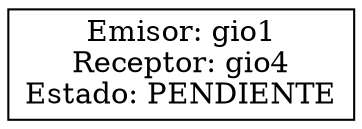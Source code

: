 digraph G {
    rankdir=LR;
    node [shape=record];
    node0 [label="{Emisor: gio1\nReceptor: gio4\nEstado: PENDIENTE}"];
}

